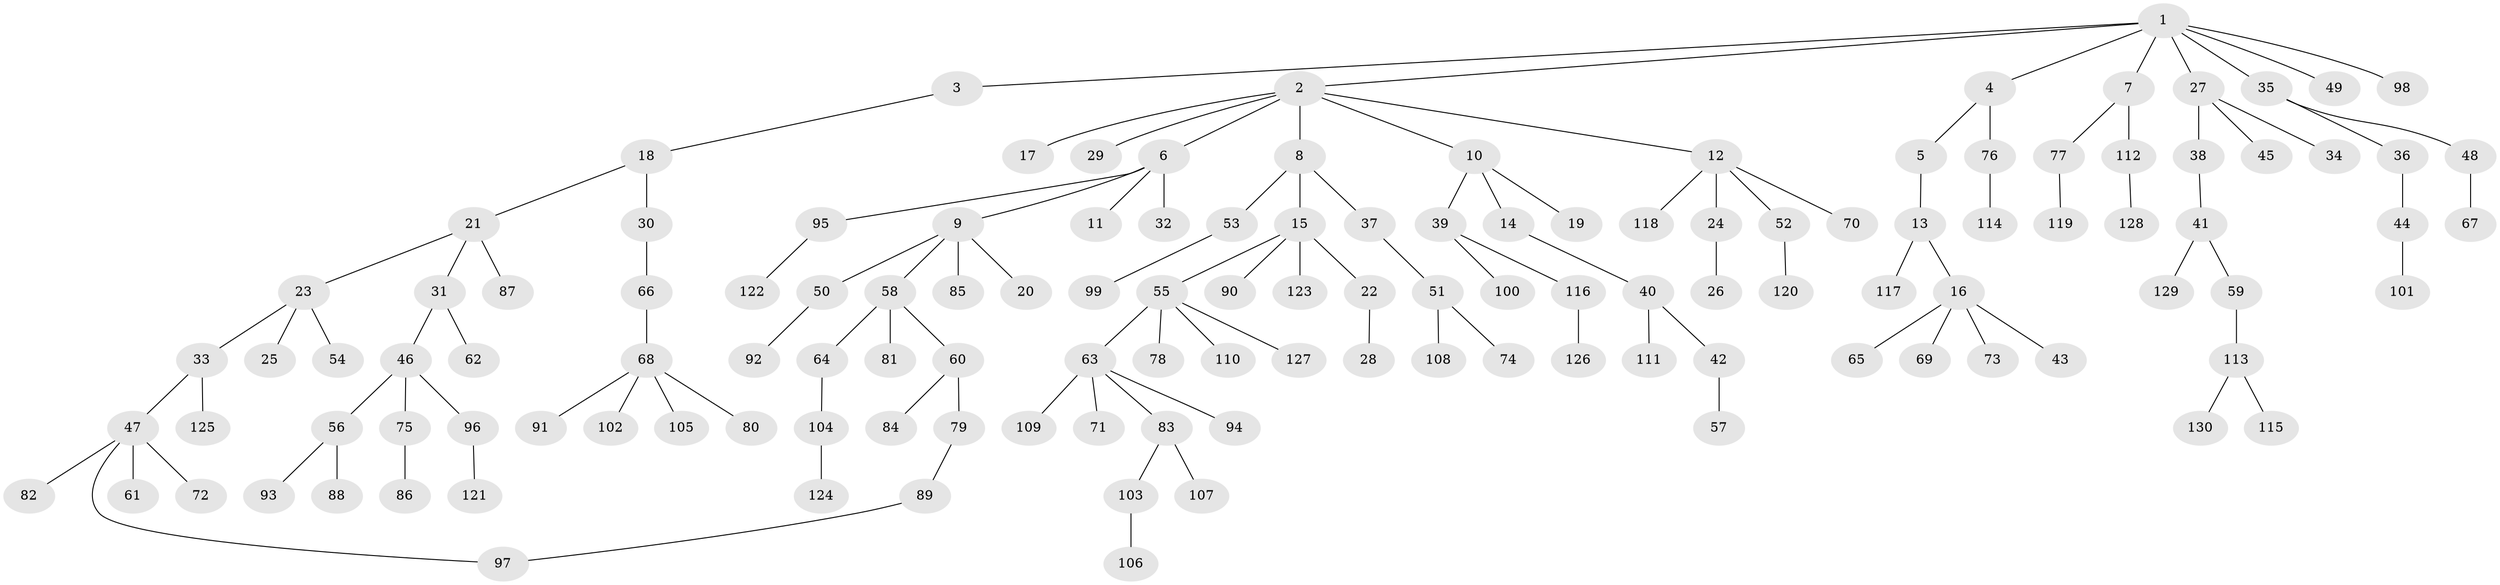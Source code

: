 // Generated by graph-tools (version 1.1) at 2025/01/03/09/25 03:01:10]
// undirected, 130 vertices, 130 edges
graph export_dot {
graph [start="1"]
  node [color=gray90,style=filled];
  1;
  2;
  3;
  4;
  5;
  6;
  7;
  8;
  9;
  10;
  11;
  12;
  13;
  14;
  15;
  16;
  17;
  18;
  19;
  20;
  21;
  22;
  23;
  24;
  25;
  26;
  27;
  28;
  29;
  30;
  31;
  32;
  33;
  34;
  35;
  36;
  37;
  38;
  39;
  40;
  41;
  42;
  43;
  44;
  45;
  46;
  47;
  48;
  49;
  50;
  51;
  52;
  53;
  54;
  55;
  56;
  57;
  58;
  59;
  60;
  61;
  62;
  63;
  64;
  65;
  66;
  67;
  68;
  69;
  70;
  71;
  72;
  73;
  74;
  75;
  76;
  77;
  78;
  79;
  80;
  81;
  82;
  83;
  84;
  85;
  86;
  87;
  88;
  89;
  90;
  91;
  92;
  93;
  94;
  95;
  96;
  97;
  98;
  99;
  100;
  101;
  102;
  103;
  104;
  105;
  106;
  107;
  108;
  109;
  110;
  111;
  112;
  113;
  114;
  115;
  116;
  117;
  118;
  119;
  120;
  121;
  122;
  123;
  124;
  125;
  126;
  127;
  128;
  129;
  130;
  1 -- 2;
  1 -- 3;
  1 -- 4;
  1 -- 7;
  1 -- 27;
  1 -- 35;
  1 -- 49;
  1 -- 98;
  2 -- 6;
  2 -- 8;
  2 -- 10;
  2 -- 12;
  2 -- 17;
  2 -- 29;
  3 -- 18;
  4 -- 5;
  4 -- 76;
  5 -- 13;
  6 -- 9;
  6 -- 11;
  6 -- 32;
  6 -- 95;
  7 -- 77;
  7 -- 112;
  8 -- 15;
  8 -- 37;
  8 -- 53;
  9 -- 20;
  9 -- 50;
  9 -- 58;
  9 -- 85;
  10 -- 14;
  10 -- 19;
  10 -- 39;
  12 -- 24;
  12 -- 52;
  12 -- 70;
  12 -- 118;
  13 -- 16;
  13 -- 117;
  14 -- 40;
  15 -- 22;
  15 -- 55;
  15 -- 90;
  15 -- 123;
  16 -- 43;
  16 -- 65;
  16 -- 69;
  16 -- 73;
  18 -- 21;
  18 -- 30;
  21 -- 23;
  21 -- 31;
  21 -- 87;
  22 -- 28;
  23 -- 25;
  23 -- 33;
  23 -- 54;
  24 -- 26;
  27 -- 34;
  27 -- 38;
  27 -- 45;
  30 -- 66;
  31 -- 46;
  31 -- 62;
  33 -- 47;
  33 -- 125;
  35 -- 36;
  35 -- 48;
  36 -- 44;
  37 -- 51;
  38 -- 41;
  39 -- 100;
  39 -- 116;
  40 -- 42;
  40 -- 111;
  41 -- 59;
  41 -- 129;
  42 -- 57;
  44 -- 101;
  46 -- 56;
  46 -- 75;
  46 -- 96;
  47 -- 61;
  47 -- 72;
  47 -- 82;
  47 -- 97;
  48 -- 67;
  50 -- 92;
  51 -- 74;
  51 -- 108;
  52 -- 120;
  53 -- 99;
  55 -- 63;
  55 -- 78;
  55 -- 110;
  55 -- 127;
  56 -- 88;
  56 -- 93;
  58 -- 60;
  58 -- 64;
  58 -- 81;
  59 -- 113;
  60 -- 79;
  60 -- 84;
  63 -- 71;
  63 -- 83;
  63 -- 94;
  63 -- 109;
  64 -- 104;
  66 -- 68;
  68 -- 80;
  68 -- 91;
  68 -- 102;
  68 -- 105;
  75 -- 86;
  76 -- 114;
  77 -- 119;
  79 -- 89;
  83 -- 103;
  83 -- 107;
  89 -- 97;
  95 -- 122;
  96 -- 121;
  103 -- 106;
  104 -- 124;
  112 -- 128;
  113 -- 115;
  113 -- 130;
  116 -- 126;
}
